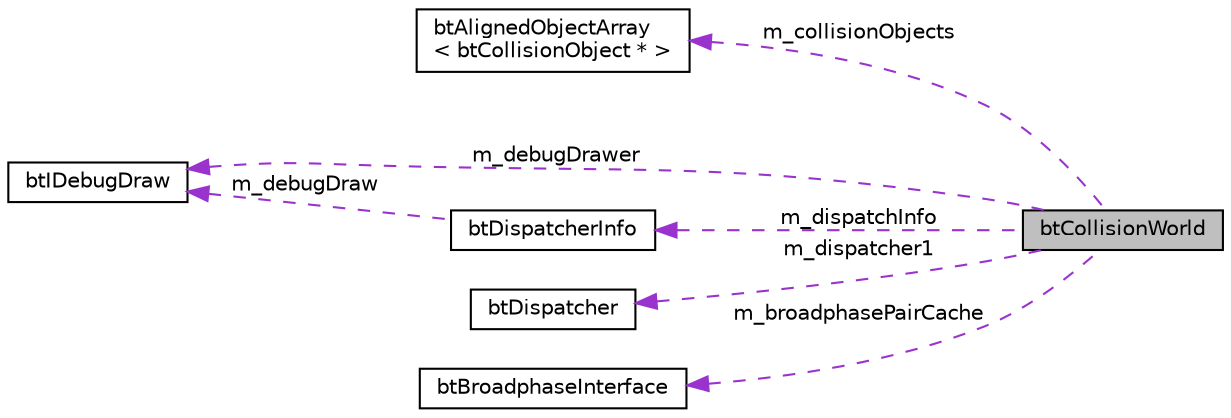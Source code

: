 digraph "btCollisionWorld"
{
  edge [fontname="Helvetica",fontsize="10",labelfontname="Helvetica",labelfontsize="10"];
  node [fontname="Helvetica",fontsize="10",shape=record];
  rankdir="LR";
  Node1 [label="btCollisionWorld",height=0.2,width=0.4,color="black", fillcolor="grey75", style="filled", fontcolor="black"];
  Node2 -> Node1 [dir="back",color="darkorchid3",fontsize="10",style="dashed",label=" m_collisionObjects" ,fontname="Helvetica"];
  Node2 [label="btAlignedObjectArray\l\< btCollisionObject * \>",height=0.2,width=0.4,color="black", fillcolor="white", style="filled",URL="$classbt_aligned_object_array.html"];
  Node3 -> Node1 [dir="back",color="darkorchid3",fontsize="10",style="dashed",label=" m_dispatchInfo" ,fontname="Helvetica"];
  Node3 [label="btDispatcherInfo",height=0.2,width=0.4,color="black", fillcolor="white", style="filled",URL="$structbt_dispatcher_info.html"];
  Node4 -> Node3 [dir="back",color="darkorchid3",fontsize="10",style="dashed",label=" m_debugDraw" ,fontname="Helvetica"];
  Node4 [label="btIDebugDraw",height=0.2,width=0.4,color="black", fillcolor="white", style="filled",URL="$classbt_i_debug_draw.html"];
  Node5 -> Node1 [dir="back",color="darkorchid3",fontsize="10",style="dashed",label=" m_dispatcher1" ,fontname="Helvetica"];
  Node5 [label="btDispatcher",height=0.2,width=0.4,color="black", fillcolor="white", style="filled",URL="$classbt_dispatcher.html"];
  Node6 -> Node1 [dir="back",color="darkorchid3",fontsize="10",style="dashed",label=" m_broadphasePairCache" ,fontname="Helvetica"];
  Node6 [label="btBroadphaseInterface",height=0.2,width=0.4,color="black", fillcolor="white", style="filled",URL="$classbt_broadphase_interface.html"];
  Node4 -> Node1 [dir="back",color="darkorchid3",fontsize="10",style="dashed",label=" m_debugDrawer" ,fontname="Helvetica"];
}
